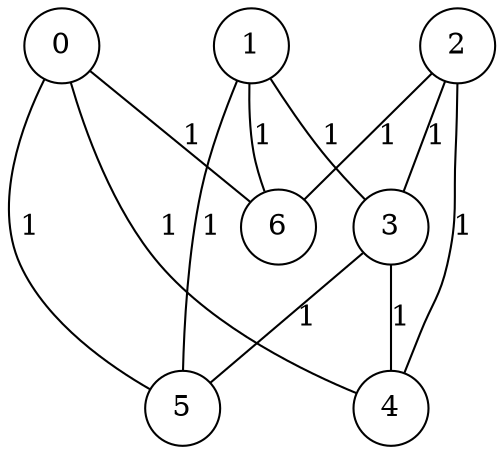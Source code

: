 graph qubit_interaction_graph {
    node [shape=circle];
    0 -- 4 [label=1];
    0 -- 5 [label=1];
    0 -- 6 [label=1];
    1 -- 3 [label=1];
    1 -- 5 [label=1];
    1 -- 6 [label=1];
    2 -- 3 [label=1];
    2 -- 4 [label=1];
    2 -- 6 [label=1];
    3 -- 4 [label=1];
    3 -- 5 [label=1];
}